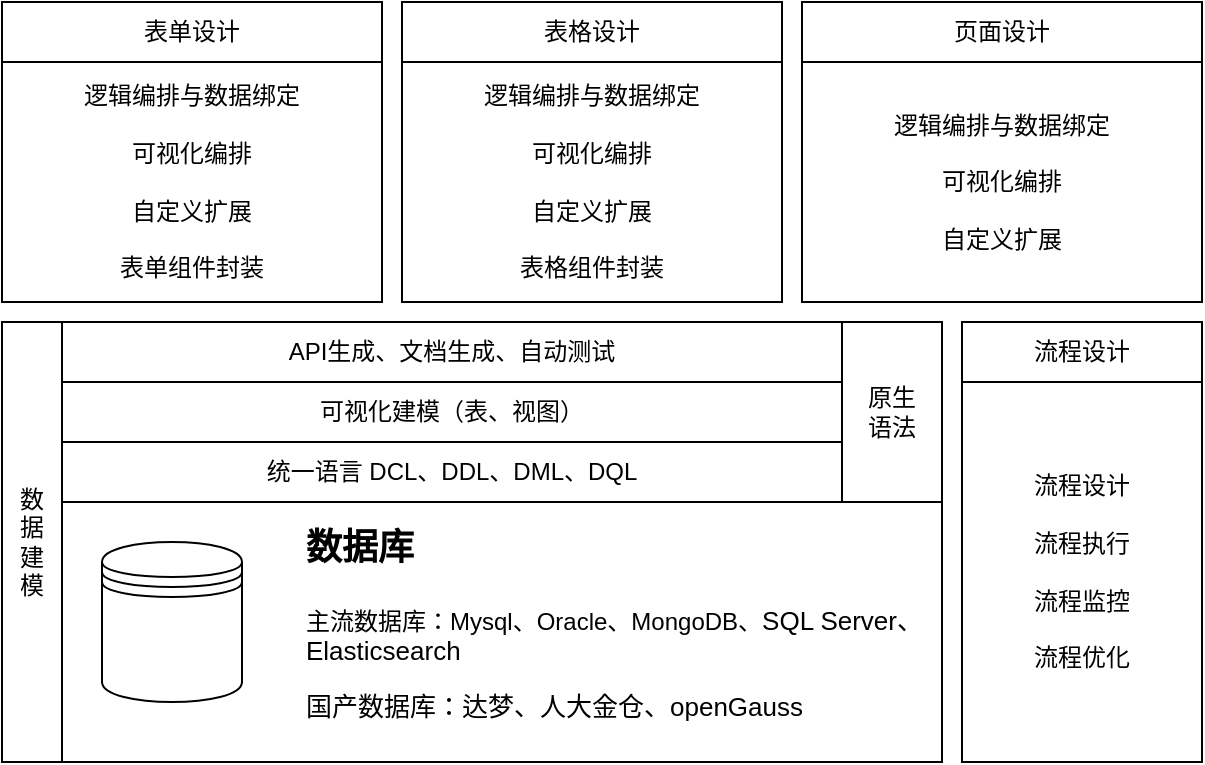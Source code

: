 <mxfile version="24.4.7" type="github">
  <diagram name="第 1 页" id="3JdLDlZtKlIp8TxT6yqI">
    <mxGraphModel dx="1434" dy="780" grid="1" gridSize="10" guides="1" tooltips="1" connect="1" arrows="1" fold="1" page="1" pageScale="1" pageWidth="827" pageHeight="1169" math="0" shadow="0">
      <root>
        <mxCell id="0" />
        <mxCell id="1" parent="0" />
        <mxCell id="FVGwjlgd87L53xhA5rX--8" value="" style="rounded=0;whiteSpace=wrap;html=1;" vertex="1" parent="1">
          <mxGeometry x="150" y="290" width="440" height="90" as="geometry" />
        </mxCell>
        <mxCell id="FVGwjlgd87L53xhA5rX--6" value="" style="rounded=0;whiteSpace=wrap;html=1;fillColor=none;" vertex="1" parent="1">
          <mxGeometry x="150" y="380" width="440" height="130" as="geometry" />
        </mxCell>
        <mxCell id="FVGwjlgd87L53xhA5rX--4" value="" style="shape=datastore;whiteSpace=wrap;html=1;" vertex="1" parent="1">
          <mxGeometry x="170" y="400" width="70" height="80" as="geometry" />
        </mxCell>
        <mxCell id="FVGwjlgd87L53xhA5rX--5" value="&lt;h1 style=&quot;margin-top: 0px;&quot;&gt;&lt;font style=&quot;font-size: 18px;&quot;&gt;数据库&lt;/font&gt;&lt;/h1&gt;&lt;p&gt;主流数据库：Mysql、Oracle、MongoDB、&lt;span style=&quot;background-color: rgb(255, 255, 255); font-family: Arial, sans-serif; font-size: 13px;&quot;&gt;SQL Server、Elasticsearch&lt;/span&gt;&lt;/p&gt;&lt;p&gt;&lt;span style=&quot;background-color: rgb(255, 255, 255); font-family: Arial, sans-serif; font-size: 13px;&quot;&gt;国产数据库：达梦、人大金仓、&lt;/span&gt;&lt;span style=&quot;background-color: rgb(255, 255, 255); font-family: Arial, sans-serif; font-size: 13px;&quot;&gt;openGauss&lt;/span&gt;&lt;/p&gt;&lt;p&gt;&lt;span style=&quot;background-color: rgb(255, 255, 255); font-family: Arial, sans-serif; font-size: 13px;&quot;&gt;&lt;br&gt;&lt;/span&gt;&lt;/p&gt;" style="text;html=1;whiteSpace=wrap;overflow=hidden;rounded=0;" vertex="1" parent="1">
          <mxGeometry x="270" y="380" width="320" height="120" as="geometry" />
        </mxCell>
        <mxCell id="FVGwjlgd87L53xhA5rX--7" value="统一语言 DCL、DDL、DML、DQL" style="rounded=0;whiteSpace=wrap;html=1;" vertex="1" parent="1">
          <mxGeometry x="150" y="350" width="390" height="30" as="geometry" />
        </mxCell>
        <mxCell id="FVGwjlgd87L53xhA5rX--9" value="数&lt;div&gt;据&lt;/div&gt;&lt;div&gt;建&lt;/div&gt;&lt;div&gt;模&lt;/div&gt;" style="rounded=0;whiteSpace=wrap;html=1;" vertex="1" parent="1">
          <mxGeometry x="120" y="290" width="30" height="220" as="geometry" />
        </mxCell>
        <mxCell id="FVGwjlgd87L53xhA5rX--10" value="可视化建模（表、视图）" style="rounded=0;whiteSpace=wrap;html=1;" vertex="1" parent="1">
          <mxGeometry x="150" y="320" width="390" height="30" as="geometry" />
        </mxCell>
        <mxCell id="FVGwjlgd87L53xhA5rX--11" value="API生成、文档生成、自动测试" style="rounded=0;whiteSpace=wrap;html=1;" vertex="1" parent="1">
          <mxGeometry x="150" y="290" width="390" height="30" as="geometry" />
        </mxCell>
        <mxCell id="FVGwjlgd87L53xhA5rX--12" value="流程设计&lt;div&gt;&lt;br&gt;&lt;/div&gt;&lt;div&gt;流程执行&lt;/div&gt;&lt;div&gt;&lt;br&gt;&lt;/div&gt;&lt;div&gt;流程监控&lt;/div&gt;&lt;div&gt;&lt;br&gt;&lt;/div&gt;&lt;div&gt;流程优化&lt;/div&gt;" style="rounded=0;whiteSpace=wrap;html=1;" vertex="1" parent="1">
          <mxGeometry x="600" y="320" width="120" height="190" as="geometry" />
        </mxCell>
        <mxCell id="FVGwjlgd87L53xhA5rX--13" value="流程设计" style="rounded=0;whiteSpace=wrap;html=1;" vertex="1" parent="1">
          <mxGeometry x="600" y="290" width="120" height="30" as="geometry" />
        </mxCell>
        <mxCell id="FVGwjlgd87L53xhA5rX--14" value="原生&lt;div&gt;语法&lt;/div&gt;" style="rounded=0;whiteSpace=wrap;html=1;" vertex="1" parent="1">
          <mxGeometry x="540" y="290" width="50" height="90" as="geometry" />
        </mxCell>
        <mxCell id="FVGwjlgd87L53xhA5rX--19" value="&lt;div&gt;逻辑编排与数据绑定&lt;/div&gt;&lt;div&gt;&lt;br&gt;&lt;/div&gt;&lt;div&gt;可视化编排&lt;/div&gt;&lt;div&gt;&lt;br&gt;&lt;/div&gt;&lt;div&gt;自定义扩展&lt;/div&gt;&lt;div&gt;&lt;br&gt;&lt;/div&gt;表单组件封装" style="rounded=0;whiteSpace=wrap;html=1;" vertex="1" parent="1">
          <mxGeometry x="120" y="160" width="190" height="120" as="geometry" />
        </mxCell>
        <mxCell id="FVGwjlgd87L53xhA5rX--20" value="&lt;div&gt;逻辑编排与数据绑定&lt;/div&gt;&lt;div&gt;&lt;br&gt;&lt;/div&gt;&lt;div&gt;可视化编排&lt;/div&gt;&lt;div&gt;&lt;br&gt;&lt;/div&gt;&lt;div&gt;自定义扩展&lt;/div&gt;&lt;div&gt;&lt;br&gt;&lt;/div&gt;表格组件封装" style="rounded=0;whiteSpace=wrap;html=1;" vertex="1" parent="1">
          <mxGeometry x="320" y="160" width="190" height="120" as="geometry" />
        </mxCell>
        <mxCell id="FVGwjlgd87L53xhA5rX--21" value="&lt;div&gt;逻辑编排与数据绑定&lt;/div&gt;&lt;div&gt;&lt;br&gt;&lt;/div&gt;&lt;div&gt;可视化编排&lt;/div&gt;&lt;div&gt;&lt;br&gt;&lt;/div&gt;&lt;div&gt;自定义扩展&lt;/div&gt;" style="rounded=0;whiteSpace=wrap;html=1;" vertex="1" parent="1">
          <mxGeometry x="520" y="160" width="200" height="120" as="geometry" />
        </mxCell>
        <mxCell id="FVGwjlgd87L53xhA5rX--22" value="表单设计" style="rounded=0;whiteSpace=wrap;html=1;" vertex="1" parent="1">
          <mxGeometry x="120" y="130" width="190" height="30" as="geometry" />
        </mxCell>
        <mxCell id="FVGwjlgd87L53xhA5rX--23" value="表格设计" style="rounded=0;whiteSpace=wrap;html=1;" vertex="1" parent="1">
          <mxGeometry x="320" y="130" width="190" height="30" as="geometry" />
        </mxCell>
        <mxCell id="FVGwjlgd87L53xhA5rX--24" value="页面设计" style="rounded=0;whiteSpace=wrap;html=1;" vertex="1" parent="1">
          <mxGeometry x="520" y="130" width="200" height="30" as="geometry" />
        </mxCell>
      </root>
    </mxGraphModel>
  </diagram>
</mxfile>
